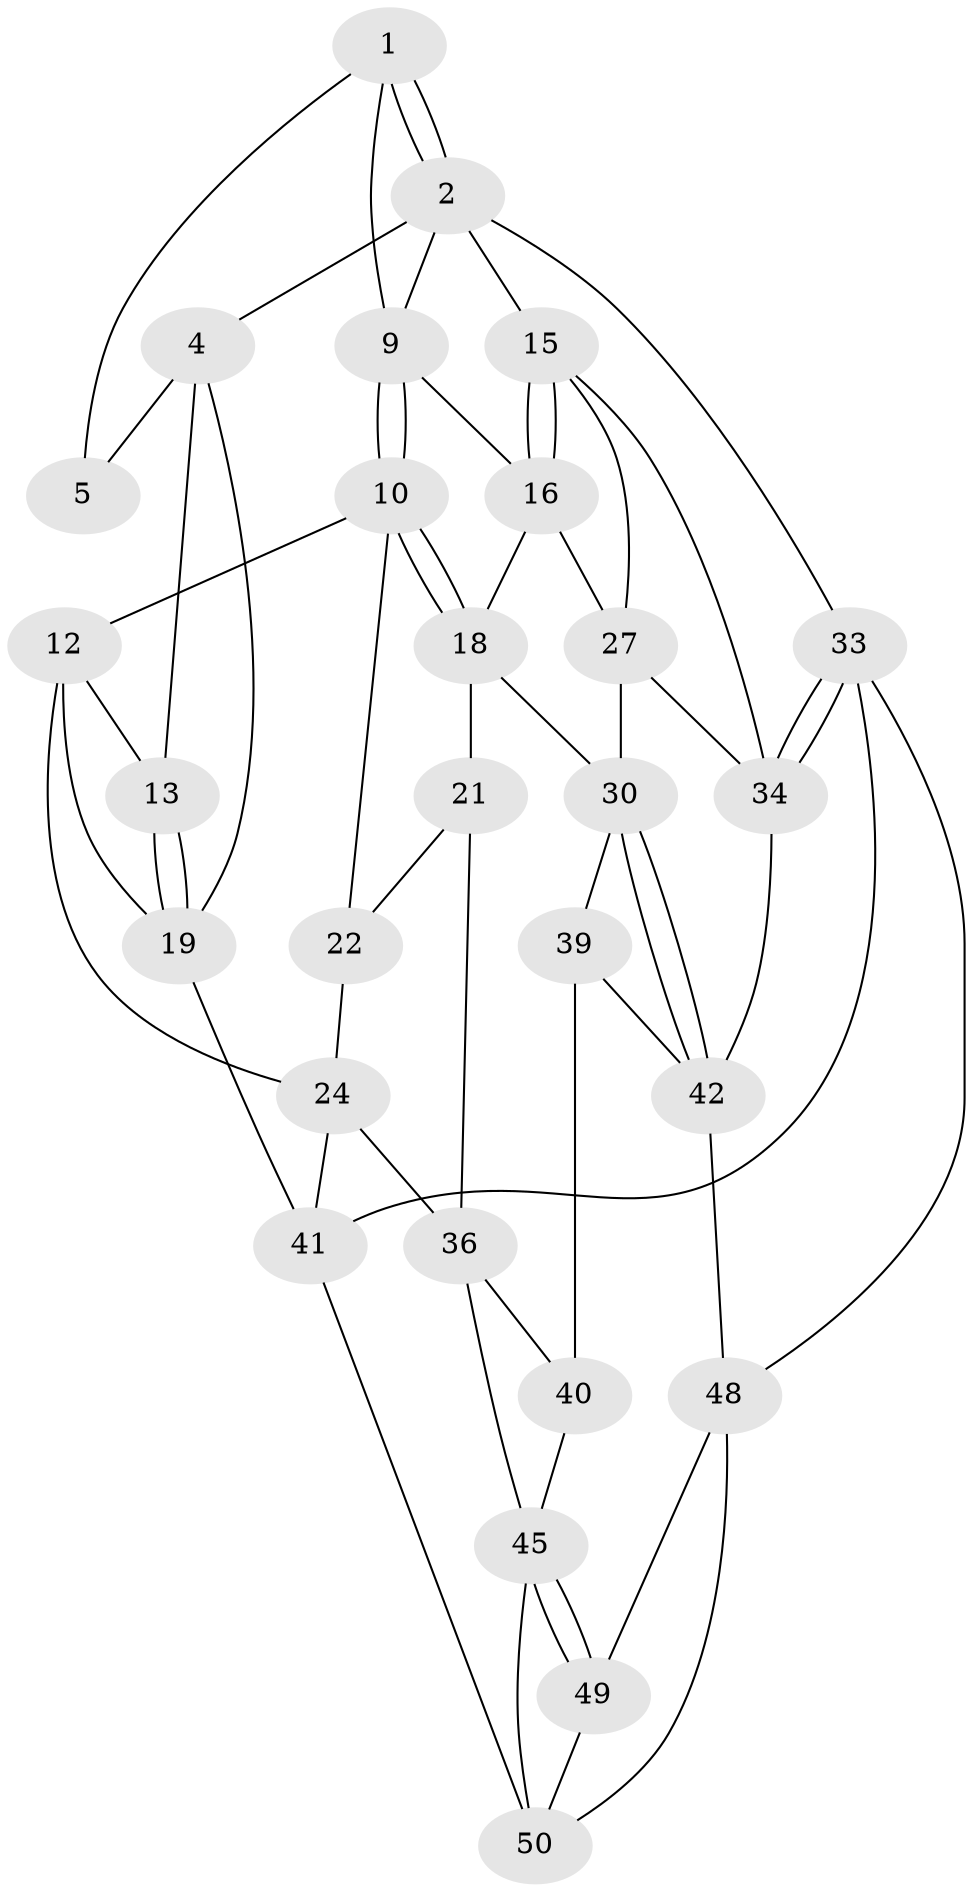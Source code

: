 // Generated by graph-tools (version 1.1) at 2025/52/02/27/25 19:52:40]
// undirected, 28 vertices, 60 edges
graph export_dot {
graph [start="1"]
  node [color=gray90,style=filled];
  1 [pos="+0.4879653497696394+0",super="+6"];
  2 [pos="+0.7943746631531109+0",super="+3"];
  4 [pos="+0.18137439732834065+0",super="+8"];
  5 [pos="+0.33938345344640763+0",super="+7"];
  9 [pos="+0.573805522885575+0.12842085816203574",super="+14"];
  10 [pos="+0.5583158439673633+0.20988337582978692",super="+11"];
  12 [pos="+0.27261510323430316+0.22696858246748502",super="+25"];
  13 [pos="+0.22292844399738915+0.0892561335850938"];
  15 [pos="+1+0.18585258307112312",super="+28"];
  16 [pos="+0.8377818087096951+0.12504475238486631",super="+17"];
  18 [pos="+0.8031872787291264+0.2994773135521753",super="+20"];
  19 [pos="+0+0.26203633029295104",super="+26"];
  21 [pos="+0.5871074372619165+0.37798917415959427",super="+32"];
  22 [pos="+0.5131975250053229+0.26803623487461004",super="+23"];
  24 [pos="+0.3283773174677436+0.4503699527785144",super="+38"];
  27 [pos="+0.9950178704068011+0.35622350284852977",super="+29"];
  30 [pos="+0.8432877480365432+0.5805511407550853",super="+31"];
  33 [pos="+1+1"];
  34 [pos="+1+0.8413436866552465",super="+35"];
  36 [pos="+0.5098801109636+0.5627747947901732",super="+37"];
  39 [pos="+0.6679117465573104+0.5078007552873535",super="+43"];
  40 [pos="+0.5208653530933012+0.5613968906343259",super="+44"];
  41 [pos="+0+1",super="+51"];
  42 [pos="+0.8178239181541863+0.7546608337157373",super="+47"];
  45 [pos="+0.5655822157321533+0.7872633655592873",super="+46"];
  48 [pos="+0.7938331007255582+0.8835410290540784",super="+53"];
  49 [pos="+0.5893114264001086+0.8418787891280947"];
  50 [pos="+0.07381514424438007+1",super="+52"];
  1 -- 2;
  1 -- 2;
  1 -- 9;
  1 -- 5;
  2 -- 33;
  2 -- 4;
  2 -- 15;
  2 -- 9;
  4 -- 5 [weight=2];
  4 -- 19;
  4 -- 13;
  9 -- 10;
  9 -- 10;
  9 -- 16;
  10 -- 18;
  10 -- 18;
  10 -- 12;
  10 -- 22;
  12 -- 13;
  12 -- 24;
  12 -- 19;
  13 -- 19;
  13 -- 19;
  15 -- 16;
  15 -- 16;
  15 -- 27;
  15 -- 34;
  16 -- 18;
  16 -- 27;
  18 -- 21;
  18 -- 30;
  19 -- 41 [weight=2];
  21 -- 22 [weight=2];
  21 -- 36;
  22 -- 24;
  24 -- 41;
  24 -- 36;
  27 -- 34;
  27 -- 30;
  30 -- 42;
  30 -- 42;
  30 -- 39;
  33 -- 34;
  33 -- 34;
  33 -- 41;
  33 -- 48;
  34 -- 42;
  36 -- 40;
  36 -- 45;
  39 -- 40 [weight=2];
  39 -- 42;
  40 -- 45;
  41 -- 50;
  42 -- 48;
  45 -- 49;
  45 -- 49;
  45 -- 50;
  48 -- 49;
  48 -- 50;
  49 -- 50;
}
